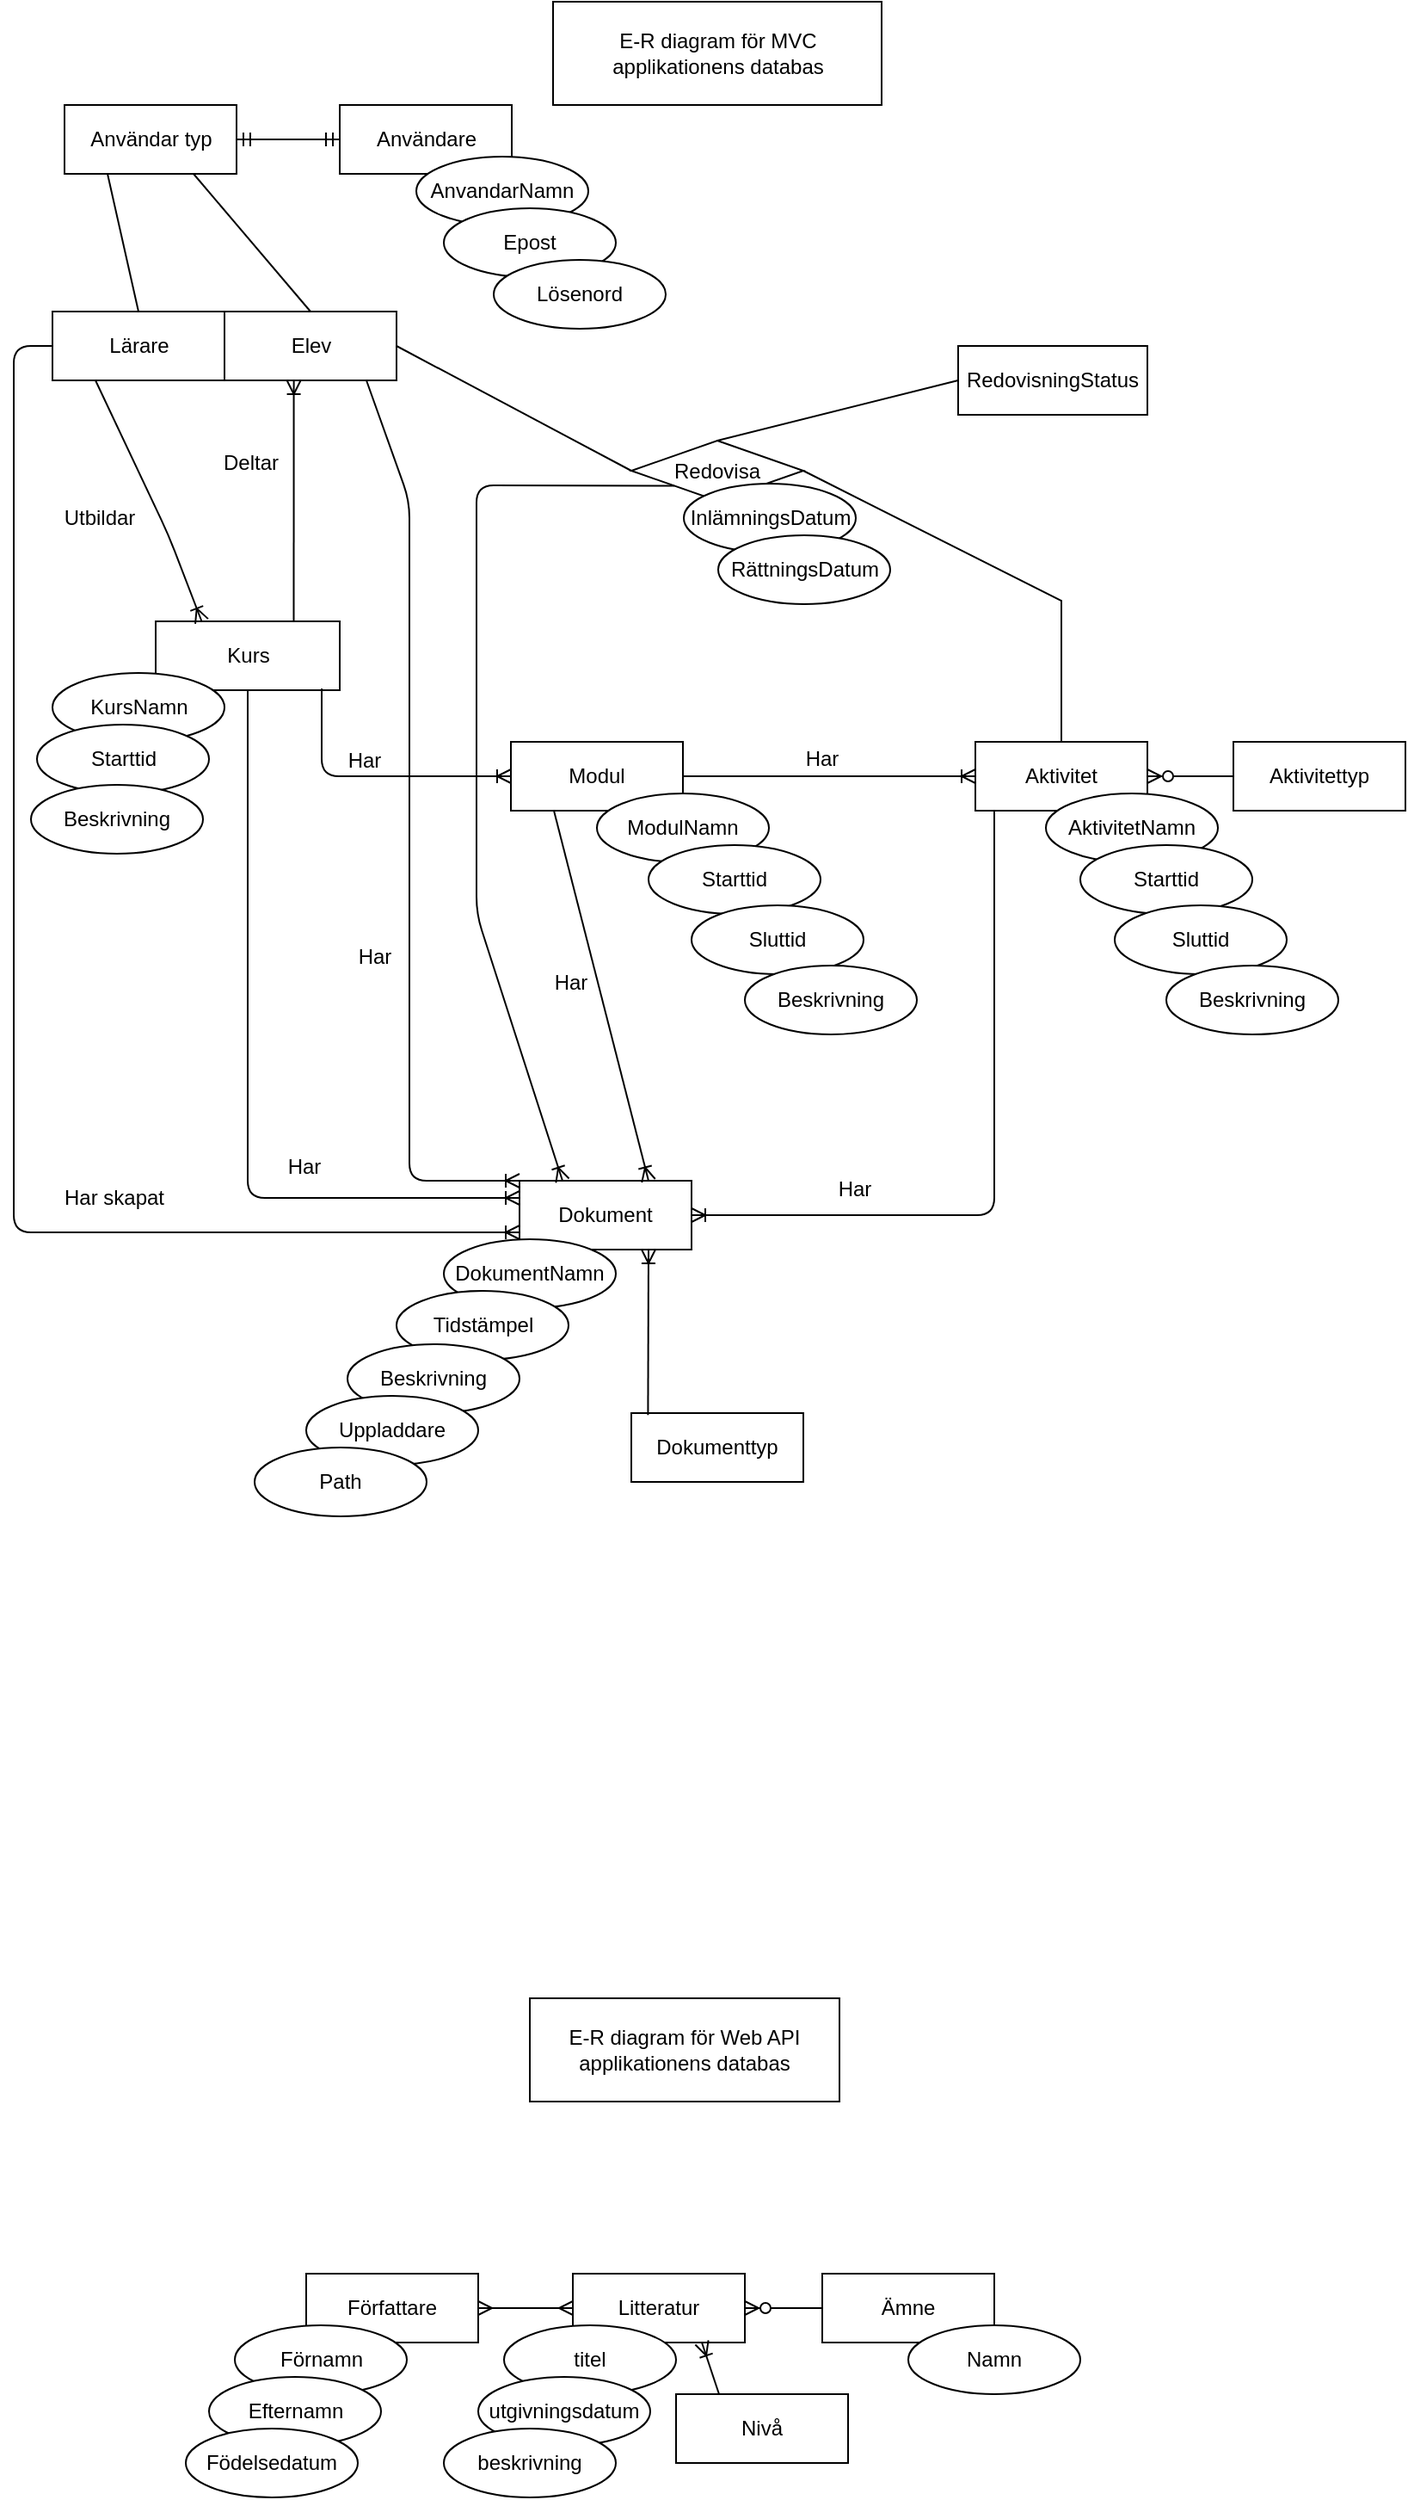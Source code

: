 <mxfile version="14.6.6" type="device"><diagram id="C5RBs43oDa-KdzZeNtuy" name="Page-1"><mxGraphModel dx="1422" dy="794" grid="1" gridSize="10" guides="1" tooltips="1" connect="1" arrows="1" fold="1" page="1" pageScale="1" pageWidth="827" pageHeight="1169" math="0" shadow="0"><root><mxCell id="WIyWlLk6GJQsqaUBKTNV-0"/><mxCell id="WIyWlLk6GJQsqaUBKTNV-1" parent="WIyWlLk6GJQsqaUBKTNV-0"/><mxCell id="qJM72YpZ29ICYQ_vgs5B-18" value="Lärare" style="whiteSpace=wrap;html=1;align=center;" parent="WIyWlLk6GJQsqaUBKTNV-1" vertex="1"><mxGeometry x="32.5" y="200" width="100" height="40" as="geometry"/></mxCell><mxCell id="qJM72YpZ29ICYQ_vgs5B-19" value="Kurs" style="whiteSpace=wrap;html=1;align=center;" parent="WIyWlLk6GJQsqaUBKTNV-1" vertex="1"><mxGeometry x="92.5" y="380" width="107" height="40" as="geometry"/></mxCell><mxCell id="qJM72YpZ29ICYQ_vgs5B-20" value="Modul" style="whiteSpace=wrap;html=1;align=center;" parent="WIyWlLk6GJQsqaUBKTNV-1" vertex="1"><mxGeometry x="299" y="450" width="100" height="40" as="geometry"/></mxCell><mxCell id="qJM72YpZ29ICYQ_vgs5B-22" value="Dokument" style="whiteSpace=wrap;html=1;align=center;" parent="WIyWlLk6GJQsqaUBKTNV-1" vertex="1"><mxGeometry x="304" y="705" width="100" height="40" as="geometry"/></mxCell><mxCell id="qJM72YpZ29ICYQ_vgs5B-23" value="Aktivitet" style="whiteSpace=wrap;html=1;align=center;" parent="WIyWlLk6GJQsqaUBKTNV-1" vertex="1"><mxGeometry x="569" y="450" width="100" height="40" as="geometry"/></mxCell><mxCell id="qJM72YpZ29ICYQ_vgs5B-24" value="Elev" style="whiteSpace=wrap;html=1;align=center;" parent="WIyWlLk6GJQsqaUBKTNV-1" vertex="1"><mxGeometry x="132.5" y="200" width="100" height="40" as="geometry"/></mxCell><mxCell id="qJM72YpZ29ICYQ_vgs5B-70" value="Redovisa" style="shape=rhombus;perimeter=rhombusPerimeter;whiteSpace=wrap;html=1;align=center;" parent="WIyWlLk6GJQsqaUBKTNV-1" vertex="1"><mxGeometry x="369" y="275" width="100" height="35" as="geometry"/></mxCell><mxCell id="qJM72YpZ29ICYQ_vgs5B-78" value="" style="endArrow=none;html=1;rounded=0;exitX=0;exitY=0.5;exitDx=0;exitDy=0;entryX=1;entryY=0.5;entryDx=0;entryDy=0;" parent="WIyWlLk6GJQsqaUBKTNV-1" source="qJM72YpZ29ICYQ_vgs5B-70" target="qJM72YpZ29ICYQ_vgs5B-24" edge="1"><mxGeometry relative="1" as="geometry"><mxPoint x="272.5" y="600" as="sourcePoint"/><mxPoint x="242.5" y="380" as="targetPoint"/></mxGeometry></mxCell><mxCell id="qJM72YpZ29ICYQ_vgs5B-81" value="" style="endArrow=none;html=1;rounded=0;exitX=0.5;exitY=0;exitDx=0;exitDy=0;entryX=1;entryY=0.5;entryDx=0;entryDy=0;" parent="WIyWlLk6GJQsqaUBKTNV-1" source="qJM72YpZ29ICYQ_vgs5B-23" target="qJM72YpZ29ICYQ_vgs5B-70" edge="1"><mxGeometry relative="1" as="geometry"><mxPoint x="409" y="620" as="sourcePoint"/><mxPoint x="429" y="395" as="targetPoint"/><Array as="points"><mxPoint x="619" y="368"/></Array></mxGeometry></mxCell><mxCell id="qJM72YpZ29ICYQ_vgs5B-92" value="&lt;span&gt;Aktivitettyp&lt;/span&gt;" style="whiteSpace=wrap;html=1;align=center;" parent="WIyWlLk6GJQsqaUBKTNV-1" vertex="1"><mxGeometry x="719" y="450" width="100" height="40" as="geometry"/></mxCell><mxCell id="qJM72YpZ29ICYQ_vgs5B-93" value="&lt;span&gt;Dokumenttyp&lt;/span&gt;" style="whiteSpace=wrap;html=1;align=center;" parent="WIyWlLk6GJQsqaUBKTNV-1" vertex="1"><mxGeometry x="369" y="840" width="100" height="40" as="geometry"/></mxCell><mxCell id="qJM72YpZ29ICYQ_vgs5B-110" value="Användare" style="whiteSpace=wrap;html=1;align=center;" parent="WIyWlLk6GJQsqaUBKTNV-1" vertex="1"><mxGeometry x="199.5" y="80" width="100" height="40" as="geometry"/></mxCell><mxCell id="qJM72YpZ29ICYQ_vgs5B-111" value="Användar typ" style="whiteSpace=wrap;html=1;align=center;" parent="WIyWlLk6GJQsqaUBKTNV-1" vertex="1"><mxGeometry x="39.5" y="80" width="100" height="40" as="geometry"/></mxCell><mxCell id="qJM72YpZ29ICYQ_vgs5B-113" value="" style="fontSize=12;html=1;endArrow=ERmandOne;startArrow=ERmandOne;exitX=1;exitY=0.5;exitDx=0;exitDy=0;entryX=0;entryY=0.5;entryDx=0;entryDy=0;" parent="WIyWlLk6GJQsqaUBKTNV-1" source="qJM72YpZ29ICYQ_vgs5B-111" target="qJM72YpZ29ICYQ_vgs5B-110" edge="1"><mxGeometry width="100" height="100" relative="1" as="geometry"><mxPoint x="682.5" y="550" as="sourcePoint"/><mxPoint x="732.5" y="550" as="targetPoint"/></mxGeometry></mxCell><mxCell id="qJM72YpZ29ICYQ_vgs5B-114" value="" style="endArrow=none;html=1;rounded=0;exitX=0.5;exitY=0;exitDx=0;exitDy=0;entryX=0.75;entryY=1;entryDx=0;entryDy=0;" parent="WIyWlLk6GJQsqaUBKTNV-1" source="qJM72YpZ29ICYQ_vgs5B-24" target="qJM72YpZ29ICYQ_vgs5B-111" edge="1"><mxGeometry relative="1" as="geometry"><mxPoint x="376.5" y="317.5" as="sourcePoint"/><mxPoint x="242.5" y="230" as="targetPoint"/></mxGeometry></mxCell><mxCell id="qJM72YpZ29ICYQ_vgs5B-115" value="" style="endArrow=none;html=1;rounded=0;exitX=0.5;exitY=0;exitDx=0;exitDy=0;entryX=0.25;entryY=1;entryDx=0;entryDy=0;" parent="WIyWlLk6GJQsqaUBKTNV-1" source="qJM72YpZ29ICYQ_vgs5B-18" target="qJM72YpZ29ICYQ_vgs5B-111" edge="1"><mxGeometry relative="1" as="geometry"><mxPoint x="192.5" y="210" as="sourcePoint"/><mxPoint x="157.5" y="190" as="targetPoint"/></mxGeometry></mxCell><mxCell id="qJM72YpZ29ICYQ_vgs5B-122" value="InlämningsDatum" style="ellipse;whiteSpace=wrap;html=1;align=center;" parent="WIyWlLk6GJQsqaUBKTNV-1" vertex="1"><mxGeometry x="399.5" y="300" width="100" height="40" as="geometry"/></mxCell><mxCell id="qJM72YpZ29ICYQ_vgs5B-123" value="RättningsDatum" style="ellipse;whiteSpace=wrap;html=1;align=center;" parent="WIyWlLk6GJQsqaUBKTNV-1" vertex="1"><mxGeometry x="419.5" y="330" width="100" height="40" as="geometry"/></mxCell><mxCell id="P3pw8Joi0IRhHmDqNa1m-4" value="" style="edgeStyle=entityRelationEdgeStyle;fontSize=12;html=1;endArrow=ERzeroToMany;endFill=1;exitX=0;exitY=0.5;exitDx=0;exitDy=0;entryX=1;entryY=0.5;entryDx=0;entryDy=0;" parent="WIyWlLk6GJQsqaUBKTNV-1" source="qJM72YpZ29ICYQ_vgs5B-92" target="qJM72YpZ29ICYQ_vgs5B-23" edge="1"><mxGeometry width="100" height="100" relative="1" as="geometry"><mxPoint x="389" y="410" as="sourcePoint"/><mxPoint x="489" y="310" as="targetPoint"/></mxGeometry></mxCell><mxCell id="P3pw8Joi0IRhHmDqNa1m-6" value="" style="fontSize=12;html=1;endArrow=ERoneToMany;exitX=0;exitY=1;exitDx=0;exitDy=0;entryX=0.25;entryY=0;entryDx=0;entryDy=0;" parent="WIyWlLk6GJQsqaUBKTNV-1" source="qJM72YpZ29ICYQ_vgs5B-70" target="qJM72YpZ29ICYQ_vgs5B-22" edge="1"><mxGeometry width="100" height="100" relative="1" as="geometry"><mxPoint x="279" y="480" as="sourcePoint"/><mxPoint x="309" y="480" as="targetPoint"/><Array as="points"><mxPoint x="279" y="301"/><mxPoint x="279" y="550"/></Array></mxGeometry></mxCell><mxCell id="P3pw8Joi0IRhHmDqNa1m-7" value="E-R diagram för MVC applikationens databas" style="rounded=0;whiteSpace=wrap;html=1;" parent="WIyWlLk6GJQsqaUBKTNV-1" vertex="1"><mxGeometry x="323.5" y="20" width="191" height="60" as="geometry"/></mxCell><mxCell id="P3pw8Joi0IRhHmDqNa1m-8" value="E-R diagram för Web API applikationens databas" style="rounded=0;whiteSpace=wrap;html=1;" parent="WIyWlLk6GJQsqaUBKTNV-1" vertex="1"><mxGeometry x="310" y="1180" width="180" height="60" as="geometry"/></mxCell><mxCell id="P3pw8Joi0IRhHmDqNa1m-9" value="Författare" style="whiteSpace=wrap;html=1;align=center;" parent="WIyWlLk6GJQsqaUBKTNV-1" vertex="1"><mxGeometry x="180" y="1340" width="100" height="40" as="geometry"/></mxCell><mxCell id="P3pw8Joi0IRhHmDqNa1m-10" value="Litteratur" style="whiteSpace=wrap;html=1;align=center;" parent="WIyWlLk6GJQsqaUBKTNV-1" vertex="1"><mxGeometry x="335" y="1340" width="100" height="40" as="geometry"/></mxCell><mxCell id="P3pw8Joi0IRhHmDqNa1m-11" value="Ämne" style="whiteSpace=wrap;html=1;align=center;" parent="WIyWlLk6GJQsqaUBKTNV-1" vertex="1"><mxGeometry x="480" y="1340" width="100" height="40" as="geometry"/></mxCell><mxCell id="P3pw8Joi0IRhHmDqNa1m-12" value="Förnamn" style="ellipse;whiteSpace=wrap;html=1;align=center;" parent="WIyWlLk6GJQsqaUBKTNV-1" vertex="1"><mxGeometry x="138.5" y="1370" width="100" height="40" as="geometry"/></mxCell><mxCell id="P3pw8Joi0IRhHmDqNa1m-13" value="Efternamn" style="ellipse;whiteSpace=wrap;html=1;align=center;" parent="WIyWlLk6GJQsqaUBKTNV-1" vertex="1"><mxGeometry x="123.5" y="1400" width="100" height="40" as="geometry"/></mxCell><mxCell id="P3pw8Joi0IRhHmDqNa1m-14" value="Födelsedatum" style="ellipse;whiteSpace=wrap;html=1;align=center;" parent="WIyWlLk6GJQsqaUBKTNV-1" vertex="1"><mxGeometry x="110" y="1430" width="100" height="40" as="geometry"/></mxCell><mxCell id="P3pw8Joi0IRhHmDqNa1m-20" value="titel" style="ellipse;whiteSpace=wrap;html=1;align=center;strokeColor=#000000;strokeWidth=1;" parent="WIyWlLk6GJQsqaUBKTNV-1" vertex="1"><mxGeometry x="295" y="1370" width="100" height="40" as="geometry"/></mxCell><mxCell id="P3pw8Joi0IRhHmDqNa1m-21" value="utgivningsdatum" style="ellipse;whiteSpace=wrap;html=1;align=center;strokeColor=#000000;strokeWidth=1;" parent="WIyWlLk6GJQsqaUBKTNV-1" vertex="1"><mxGeometry x="280" y="1400" width="100" height="40" as="geometry"/></mxCell><mxCell id="P3pw8Joi0IRhHmDqNa1m-22" value="beskrivning" style="ellipse;whiteSpace=wrap;html=1;align=center;strokeColor=#000000;strokeWidth=1;" parent="WIyWlLk6GJQsqaUBKTNV-1" vertex="1"><mxGeometry x="260" y="1430" width="100" height="40" as="geometry"/></mxCell><mxCell id="P3pw8Joi0IRhHmDqNa1m-24" value="Namn" style="ellipse;whiteSpace=wrap;html=1;align=center;strokeColor=#000000;strokeWidth=1;" parent="WIyWlLk6GJQsqaUBKTNV-1" vertex="1"><mxGeometry x="530" y="1370" width="100" height="40" as="geometry"/></mxCell><mxCell id="P3pw8Joi0IRhHmDqNa1m-25" value="" style="edgeStyle=entityRelationEdgeStyle;fontSize=12;html=1;endArrow=ERmany;startArrow=ERmany;exitX=1;exitY=0.5;exitDx=0;exitDy=0;entryX=0;entryY=0.5;entryDx=0;entryDy=0;" parent="WIyWlLk6GJQsqaUBKTNV-1" source="P3pw8Joi0IRhHmDqNa1m-9" target="P3pw8Joi0IRhHmDqNa1m-10" edge="1"><mxGeometry width="100" height="100" relative="1" as="geometry"><mxPoint x="460" y="1390" as="sourcePoint"/><mxPoint x="560" y="1290" as="targetPoint"/></mxGeometry></mxCell><mxCell id="P3pw8Joi0IRhHmDqNa1m-26" value="" style="edgeStyle=entityRelationEdgeStyle;fontSize=12;html=1;endArrow=ERzeroToMany;endFill=1;exitX=0;exitY=0.5;exitDx=0;exitDy=0;entryX=1;entryY=0.5;entryDx=0;entryDy=0;" parent="WIyWlLk6GJQsqaUBKTNV-1" source="P3pw8Joi0IRhHmDqNa1m-11" target="P3pw8Joi0IRhHmDqNa1m-10" edge="1"><mxGeometry width="100" height="100" relative="1" as="geometry"><mxPoint x="460" y="1390" as="sourcePoint"/><mxPoint x="560" y="1290" as="targetPoint"/></mxGeometry></mxCell><mxCell id="P3pw8Joi0IRhHmDqNa1m-27" value="Nivå" style="whiteSpace=wrap;html=1;align=center;strokeColor=#000000;strokeWidth=1;" parent="WIyWlLk6GJQsqaUBKTNV-1" vertex="1"><mxGeometry x="395" y="1410" width="100" height="40" as="geometry"/></mxCell><mxCell id="P3pw8Joi0IRhHmDqNa1m-29" value="" style="fontSize=12;html=1;endArrow=ERoneToMany;exitX=0.25;exitY=0;exitDx=0;exitDy=0;entryX=0.75;entryY=1;entryDx=0;entryDy=0;" parent="WIyWlLk6GJQsqaUBKTNV-1" source="P3pw8Joi0IRhHmDqNa1m-27" target="P3pw8Joi0IRhHmDqNa1m-10" edge="1"><mxGeometry width="100" height="100" relative="1" as="geometry"><mxPoint x="460" y="1390" as="sourcePoint"/><mxPoint x="560" y="1290" as="targetPoint"/></mxGeometry></mxCell><mxCell id="P3pw8Joi0IRhHmDqNa1m-30" value="" style="fontSize=12;html=1;endArrow=ERoneToMany;entryX=0.75;entryY=1;entryDx=0;entryDy=0;exitX=0.097;exitY=0.029;exitDx=0;exitDy=0;exitPerimeter=0;" parent="WIyWlLk6GJQsqaUBKTNV-1" source="qJM72YpZ29ICYQ_vgs5B-93" target="qJM72YpZ29ICYQ_vgs5B-22" edge="1"><mxGeometry width="100" height="100" relative="1" as="geometry"><mxPoint x="402" y="765" as="sourcePoint"/><mxPoint x="419" y="1170.0" as="targetPoint"/></mxGeometry></mxCell><mxCell id="HawNvU3dsaPPJUVm12HS-0" value="RedovisningStatus" style="whiteSpace=wrap;html=1;align=center;" vertex="1" parent="WIyWlLk6GJQsqaUBKTNV-1"><mxGeometry x="559" y="220" width="110" height="40" as="geometry"/></mxCell><mxCell id="HawNvU3dsaPPJUVm12HS-1" value="" style="endArrow=none;html=1;rounded=0;exitX=0.5;exitY=0;exitDx=0;exitDy=0;entryX=0;entryY=0.5;entryDx=0;entryDy=0;" edge="1" parent="WIyWlLk6GJQsqaUBKTNV-1" source="qJM72YpZ29ICYQ_vgs5B-70" target="HawNvU3dsaPPJUVm12HS-0"><mxGeometry relative="1" as="geometry"><mxPoint x="379" y="302.5" as="sourcePoint"/><mxPoint x="242.5" y="230" as="targetPoint"/></mxGeometry></mxCell><mxCell id="HawNvU3dsaPPJUVm12HS-2" value="" style="fontSize=12;html=1;endArrow=ERoneToMany;exitX=0.902;exitY=0.975;exitDx=0;exitDy=0;entryX=0;entryY=0.5;entryDx=0;entryDy=0;exitPerimeter=0;" edge="1" parent="WIyWlLk6GJQsqaUBKTNV-1" source="qJM72YpZ29ICYQ_vgs5B-19" target="qJM72YpZ29ICYQ_vgs5B-20"><mxGeometry width="100" height="100" relative="1" as="geometry"><mxPoint x="90" y="680" as="sourcePoint"/><mxPoint x="190" y="580" as="targetPoint"/><Array as="points"><mxPoint x="189" y="470"/></Array></mxGeometry></mxCell><mxCell id="HawNvU3dsaPPJUVm12HS-3" value="Har" style="text;html=1;strokeColor=none;fillColor=none;align=center;verticalAlign=middle;whiteSpace=wrap;rounded=0;" vertex="1" parent="WIyWlLk6GJQsqaUBKTNV-1"><mxGeometry x="193.5" y="451" width="40" height="20" as="geometry"/></mxCell><mxCell id="HawNvU3dsaPPJUVm12HS-4" value="" style="fontSize=12;html=1;endArrow=ERoneToMany;exitX=0.825;exitY=1;exitDx=0;exitDy=0;exitPerimeter=0;entryX=0;entryY=0;entryDx=0;entryDy=0;" edge="1" parent="WIyWlLk6GJQsqaUBKTNV-1" source="qJM72YpZ29ICYQ_vgs5B-24" target="qJM72YpZ29ICYQ_vgs5B-22"><mxGeometry width="100" height="100" relative="1" as="geometry"><mxPoint x="360" y="450" as="sourcePoint"/><mxPoint x="460" y="350" as="targetPoint"/><Array as="points"><mxPoint x="240" y="310"/><mxPoint x="240" y="705"/></Array></mxGeometry></mxCell><mxCell id="HawNvU3dsaPPJUVm12HS-5" value="Har" style="text;html=1;strokeColor=none;fillColor=none;align=center;verticalAlign=middle;whiteSpace=wrap;rounded=0;" vertex="1" parent="WIyWlLk6GJQsqaUBKTNV-1"><mxGeometry x="199.5" y="565" width="40" height="20" as="geometry"/></mxCell><mxCell id="HawNvU3dsaPPJUVm12HS-7" value="" style="fontSize=12;html=1;endArrow=ERoneToMany;exitX=0.5;exitY=1;exitDx=0;exitDy=0;entryX=0;entryY=0.25;entryDx=0;entryDy=0;" edge="1" parent="WIyWlLk6GJQsqaUBKTNV-1" source="qJM72YpZ29ICYQ_vgs5B-19" target="qJM72YpZ29ICYQ_vgs5B-22"><mxGeometry width="100" height="100" relative="1" as="geometry"><mxPoint x="360" y="450" as="sourcePoint"/><mxPoint x="460" y="350" as="targetPoint"/><Array as="points"><mxPoint x="146" y="715"/><mxPoint x="230" y="715"/></Array></mxGeometry></mxCell><mxCell id="HawNvU3dsaPPJUVm12HS-8" value="Har" style="text;html=1;strokeColor=none;fillColor=none;align=center;verticalAlign=middle;whiteSpace=wrap;rounded=0;" vertex="1" parent="WIyWlLk6GJQsqaUBKTNV-1"><mxGeometry x="162" y="689" width="34" height="16" as="geometry"/></mxCell><mxCell id="HawNvU3dsaPPJUVm12HS-9" value="" style="fontSize=12;html=1;endArrow=ERoneToMany;exitX=0.25;exitY=1;exitDx=0;exitDy=0;entryX=0.75;entryY=0;entryDx=0;entryDy=0;" edge="1" parent="WIyWlLk6GJQsqaUBKTNV-1" source="qJM72YpZ29ICYQ_vgs5B-20" target="qJM72YpZ29ICYQ_vgs5B-22"><mxGeometry width="100" height="100" relative="1" as="geometry"><mxPoint x="360" y="550" as="sourcePoint"/><mxPoint x="460" y="450" as="targetPoint"/></mxGeometry></mxCell><mxCell id="HawNvU3dsaPPJUVm12HS-10" value="Har" style="text;html=1;strokeColor=none;fillColor=none;align=center;verticalAlign=middle;whiteSpace=wrap;rounded=0;" vertex="1" parent="WIyWlLk6GJQsqaUBKTNV-1"><mxGeometry x="314" y="580" width="40" height="20" as="geometry"/></mxCell><mxCell id="HawNvU3dsaPPJUVm12HS-11" value="" style="fontSize=12;html=1;endArrow=ERoneToMany;entryX=1;entryY=0.5;entryDx=0;entryDy=0;" edge="1" parent="WIyWlLk6GJQsqaUBKTNV-1" target="qJM72YpZ29ICYQ_vgs5B-22"><mxGeometry width="100" height="100" relative="1" as="geometry"><mxPoint x="580" y="490" as="sourcePoint"/><mxPoint x="410" y="730" as="targetPoint"/><Array as="points"><mxPoint x="580" y="725"/></Array></mxGeometry></mxCell><mxCell id="HawNvU3dsaPPJUVm12HS-12" value="Har" style="text;html=1;strokeColor=none;fillColor=none;align=center;verticalAlign=middle;whiteSpace=wrap;rounded=0;" vertex="1" parent="WIyWlLk6GJQsqaUBKTNV-1"><mxGeometry x="479" y="700" width="40" height="20" as="geometry"/></mxCell><mxCell id="HawNvU3dsaPPJUVm12HS-14" value="" style="edgeStyle=entityRelationEdgeStyle;fontSize=12;html=1;endArrow=ERoneToMany;exitX=1;exitY=0.5;exitDx=0;exitDy=0;entryX=0;entryY=0.5;entryDx=0;entryDy=0;" edge="1" parent="WIyWlLk6GJQsqaUBKTNV-1" source="qJM72YpZ29ICYQ_vgs5B-20" target="qJM72YpZ29ICYQ_vgs5B-23"><mxGeometry width="100" height="100" relative="1" as="geometry"><mxPoint x="360" y="550" as="sourcePoint"/><mxPoint x="460" y="450" as="targetPoint"/></mxGeometry></mxCell><mxCell id="HawNvU3dsaPPJUVm12HS-15" value="Har" style="text;html=1;strokeColor=none;fillColor=none;align=center;verticalAlign=middle;whiteSpace=wrap;rounded=0;" vertex="1" parent="WIyWlLk6GJQsqaUBKTNV-1"><mxGeometry x="459.5" y="445" width="40" height="30" as="geometry"/></mxCell><mxCell id="HawNvU3dsaPPJUVm12HS-17" value="" style="fontSize=12;html=1;endArrow=ERoneToMany;exitX=0.25;exitY=1;exitDx=0;exitDy=0;entryX=0.25;entryY=0;entryDx=0;entryDy=0;" edge="1" parent="WIyWlLk6GJQsqaUBKTNV-1" source="qJM72YpZ29ICYQ_vgs5B-18" target="qJM72YpZ29ICYQ_vgs5B-19"><mxGeometry width="100" height="100" relative="1" as="geometry"><mxPoint x="360" y="450" as="sourcePoint"/><mxPoint x="460" y="350" as="targetPoint"/><Array as="points"><mxPoint x="100" y="330"/></Array></mxGeometry></mxCell><mxCell id="HawNvU3dsaPPJUVm12HS-18" value="Utbildar" style="text;html=1;strokeColor=none;fillColor=none;align=center;verticalAlign=middle;whiteSpace=wrap;rounded=0;" vertex="1" parent="WIyWlLk6GJQsqaUBKTNV-1"><mxGeometry x="39.5" y="310" width="40" height="20" as="geometry"/></mxCell><mxCell id="HawNvU3dsaPPJUVm12HS-19" value="" style="fontSize=12;html=1;endArrow=ERoneToMany;exitX=0.75;exitY=0;exitDx=0;exitDy=0;entryX=0.403;entryY=1;entryDx=0;entryDy=0;entryPerimeter=0;" edge="1" parent="WIyWlLk6GJQsqaUBKTNV-1" source="qJM72YpZ29ICYQ_vgs5B-19" target="qJM72YpZ29ICYQ_vgs5B-24"><mxGeometry width="100" height="100" relative="1" as="geometry"><mxPoint x="360" y="450" as="sourcePoint"/><mxPoint x="460" y="350" as="targetPoint"/></mxGeometry></mxCell><mxCell id="HawNvU3dsaPPJUVm12HS-20" value="Deltar&lt;br&gt;" style="text;html=1;strokeColor=none;fillColor=none;align=center;verticalAlign=middle;whiteSpace=wrap;rounded=0;" vertex="1" parent="WIyWlLk6GJQsqaUBKTNV-1"><mxGeometry x="127.5" y="275" width="40" height="25" as="geometry"/></mxCell><mxCell id="HawNvU3dsaPPJUVm12HS-24" value="AnvandarNamn" style="ellipse;whiteSpace=wrap;html=1;align=center;strokeColor=#000000;" vertex="1" parent="WIyWlLk6GJQsqaUBKTNV-1"><mxGeometry x="244" y="110" width="100" height="40" as="geometry"/></mxCell><mxCell id="HawNvU3dsaPPJUVm12HS-25" value="Epost" style="ellipse;whiteSpace=wrap;html=1;align=center;strokeColor=#000000;" vertex="1" parent="WIyWlLk6GJQsqaUBKTNV-1"><mxGeometry x="260" y="140" width="100" height="40" as="geometry"/></mxCell><mxCell id="HawNvU3dsaPPJUVm12HS-26" value="Lösenord" style="ellipse;whiteSpace=wrap;html=1;align=center;strokeColor=#000000;" vertex="1" parent="WIyWlLk6GJQsqaUBKTNV-1"><mxGeometry x="289" y="170" width="100" height="40" as="geometry"/></mxCell><mxCell id="HawNvU3dsaPPJUVm12HS-27" value="KursNamn" style="ellipse;whiteSpace=wrap;html=1;align=center;strokeColor=#000000;" vertex="1" parent="WIyWlLk6GJQsqaUBKTNV-1"><mxGeometry x="32.5" y="410" width="100" height="40" as="geometry"/></mxCell><mxCell id="HawNvU3dsaPPJUVm12HS-28" value="Starttid" style="ellipse;whiteSpace=wrap;html=1;align=center;strokeColor=#000000;" vertex="1" parent="WIyWlLk6GJQsqaUBKTNV-1"><mxGeometry x="23.5" y="440" width="100" height="40" as="geometry"/></mxCell><mxCell id="HawNvU3dsaPPJUVm12HS-30" value="Beskrivning" style="ellipse;whiteSpace=wrap;html=1;align=center;strokeColor=#000000;" vertex="1" parent="WIyWlLk6GJQsqaUBKTNV-1"><mxGeometry x="20" y="475" width="100" height="40" as="geometry"/></mxCell><mxCell id="HawNvU3dsaPPJUVm12HS-31" value="AktivitetNamn" style="ellipse;whiteSpace=wrap;html=1;align=center;fontFamily=Helvetica;fontSize=12;fontColor=#000000;strokeColor=#000000;fillColor=#ffffff;" vertex="1" parent="WIyWlLk6GJQsqaUBKTNV-1"><mxGeometry x="610" y="480" width="100" height="40" as="geometry"/></mxCell><mxCell id="HawNvU3dsaPPJUVm12HS-32" value="Starttid" style="ellipse;whiteSpace=wrap;html=1;align=center;strokeColor=#000000;" vertex="1" parent="WIyWlLk6GJQsqaUBKTNV-1"><mxGeometry x="630" y="510" width="100" height="40" as="geometry"/></mxCell><mxCell id="HawNvU3dsaPPJUVm12HS-33" value="Sluttid" style="ellipse;whiteSpace=wrap;html=1;align=center;strokeColor=#000000;" vertex="1" parent="WIyWlLk6GJQsqaUBKTNV-1"><mxGeometry x="650" y="545" width="100" height="40" as="geometry"/></mxCell><mxCell id="HawNvU3dsaPPJUVm12HS-34" value="Beskrivning" style="ellipse;whiteSpace=wrap;html=1;align=center;strokeColor=#000000;" vertex="1" parent="WIyWlLk6GJQsqaUBKTNV-1"><mxGeometry x="680" y="580" width="100" height="40" as="geometry"/></mxCell><mxCell id="HawNvU3dsaPPJUVm12HS-35" value="DokumentNamn" style="ellipse;whiteSpace=wrap;html=1;align=center;strokeColor=#000000;" vertex="1" parent="WIyWlLk6GJQsqaUBKTNV-1"><mxGeometry x="260" y="739" width="100" height="40" as="geometry"/></mxCell><mxCell id="HawNvU3dsaPPJUVm12HS-36" value="Tidstämpel" style="ellipse;whiteSpace=wrap;html=1;align=center;strokeColor=#000000;" vertex="1" parent="WIyWlLk6GJQsqaUBKTNV-1"><mxGeometry x="232.5" y="769" width="100" height="40" as="geometry"/></mxCell><mxCell id="HawNvU3dsaPPJUVm12HS-37" value="Beskrivning" style="ellipse;whiteSpace=wrap;html=1;align=center;strokeColor=#000000;" vertex="1" parent="WIyWlLk6GJQsqaUBKTNV-1"><mxGeometry x="204" y="800" width="100" height="40" as="geometry"/></mxCell><mxCell id="HawNvU3dsaPPJUVm12HS-38" value="Uppladdare" style="ellipse;whiteSpace=wrap;html=1;align=center;strokeColor=#000000;" vertex="1" parent="WIyWlLk6GJQsqaUBKTNV-1"><mxGeometry x="180" y="830" width="100" height="40" as="geometry"/></mxCell><mxCell id="HawNvU3dsaPPJUVm12HS-39" value="Path" style="ellipse;whiteSpace=wrap;html=1;align=center;strokeColor=#000000;" vertex="1" parent="WIyWlLk6GJQsqaUBKTNV-1"><mxGeometry x="150" y="860" width="100" height="40" as="geometry"/></mxCell><mxCell id="HawNvU3dsaPPJUVm12HS-40" value="ModulNamn" style="ellipse;whiteSpace=wrap;html=1;align=center;strokeColor=#000000;" vertex="1" parent="WIyWlLk6GJQsqaUBKTNV-1"><mxGeometry x="349" y="480" width="100" height="40" as="geometry"/></mxCell><mxCell id="HawNvU3dsaPPJUVm12HS-41" value="Starttid" style="ellipse;whiteSpace=wrap;html=1;align=center;strokeColor=#000000;" vertex="1" parent="WIyWlLk6GJQsqaUBKTNV-1"><mxGeometry x="379" y="510" width="100" height="40" as="geometry"/></mxCell><mxCell id="HawNvU3dsaPPJUVm12HS-42" value="Sluttid" style="ellipse;whiteSpace=wrap;html=1;align=center;strokeColor=#000000;" vertex="1" parent="WIyWlLk6GJQsqaUBKTNV-1"><mxGeometry x="404" y="545" width="100" height="40" as="geometry"/></mxCell><mxCell id="HawNvU3dsaPPJUVm12HS-43" value="Beskrivning" style="ellipse;whiteSpace=wrap;html=1;align=center;strokeColor=#000000;" vertex="1" parent="WIyWlLk6GJQsqaUBKTNV-1"><mxGeometry x="435" y="580" width="100" height="40" as="geometry"/></mxCell><mxCell id="HawNvU3dsaPPJUVm12HS-44" value="Har skapat" style="text;html=1;strokeColor=none;fillColor=none;align=center;verticalAlign=middle;whiteSpace=wrap;rounded=0;" vertex="1" parent="WIyWlLk6GJQsqaUBKTNV-1"><mxGeometry x="32.5" y="705" width="70.5" height="20" as="geometry"/></mxCell><mxCell id="HawNvU3dsaPPJUVm12HS-45" value="" style="fontSize=12;html=1;endArrow=ERoneToMany;entryX=0;entryY=0.75;entryDx=0;entryDy=0;exitX=0;exitY=0.5;exitDx=0;exitDy=0;" edge="1" parent="WIyWlLk6GJQsqaUBKTNV-1" source="qJM72YpZ29ICYQ_vgs5B-18" target="qJM72YpZ29ICYQ_vgs5B-22"><mxGeometry width="100" height="100" relative="1" as="geometry"><mxPoint x="10" y="240" as="sourcePoint"/><mxPoint x="460" y="540" as="targetPoint"/><Array as="points"><mxPoint x="10" y="220"/><mxPoint x="10" y="735"/></Array></mxGeometry></mxCell></root></mxGraphModel></diagram></mxfile>
